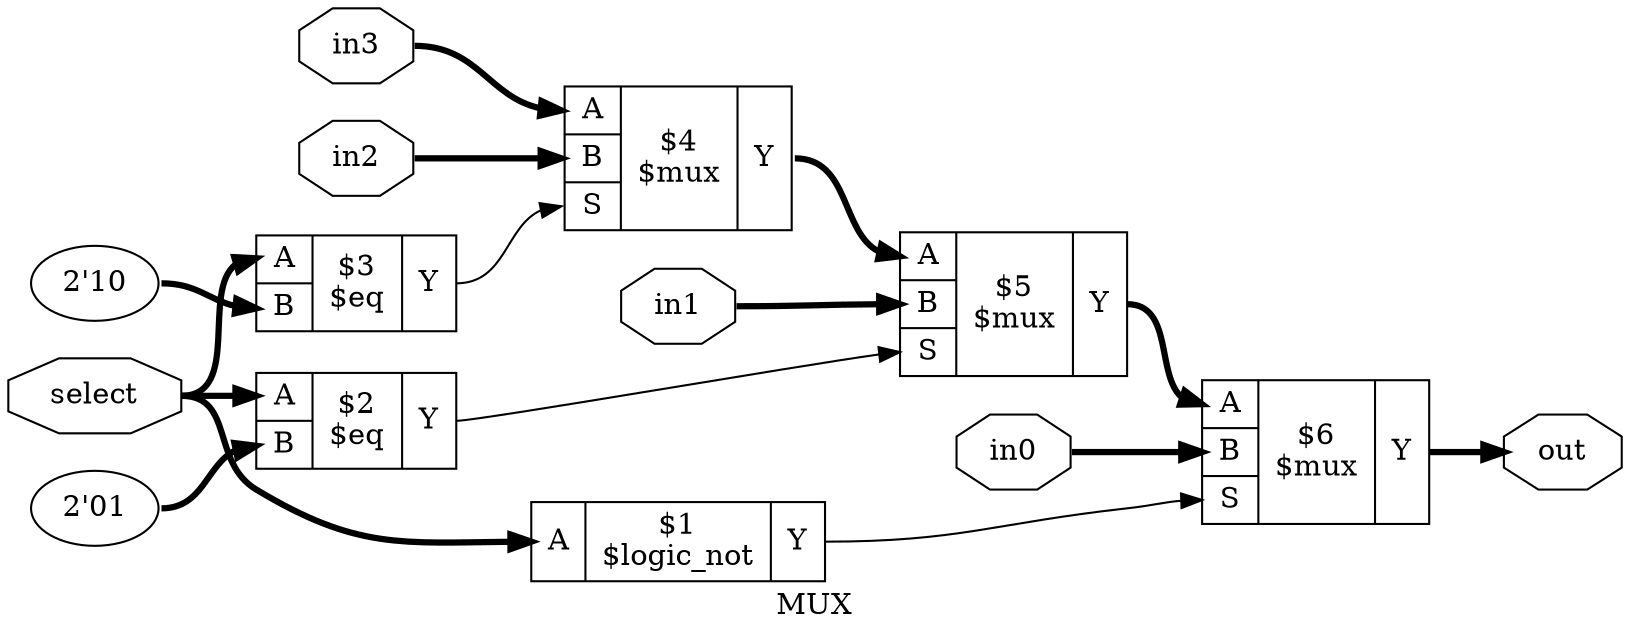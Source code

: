 digraph "MUX" {
label="MUX";
rankdir="LR";
remincross=true;
n6 [ shape=octagon, label="in0", color="black", fontcolor="black"];
n7 [ shape=octagon, label="in1", color="black", fontcolor="black"];
n8 [ shape=octagon, label="in2", color="black", fontcolor="black"];
n9 [ shape=octagon, label="in3", color="black", fontcolor="black"];
n10 [ shape=octagon, label="out", color="black", fontcolor="black"];
n11 [ shape=octagon, label="select", color="black", fontcolor="black"];
c14 [ shape=record, label="{{<p12> A}|$1\n$logic_not|{<p13> Y}}",  ];
v0 [ label="2'01" ];
c16 [ shape=record, label="{{<p12> A|<p15> B}|$2\n$eq|{<p13> Y}}",  ];
v1 [ label="2'10" ];
c17 [ shape=record, label="{{<p12> A|<p15> B}|$3\n$eq|{<p13> Y}}",  ];
c19 [ shape=record, label="{{<p12> A|<p15> B|<p18> S}|$4\n$mux|{<p13> Y}}",  ];
c20 [ shape=record, label="{{<p12> A|<p15> B|<p18> S}|$5\n$mux|{<p13> Y}}",  ];
c21 [ shape=record, label="{{<p12> A|<p15> B|<p18> S}|$6\n$mux|{<p13> Y}}",  ];
c14:p13:e -> c21:p18:w [color="black", fontcolor="black", label=""];
c21:p13:e -> n10:w [color="black", fontcolor="black", style="setlinewidth(3)", label=""];
n11:e -> c14:p12:w [color="black", fontcolor="black", style="setlinewidth(3)", label=""];
n11:e -> c16:p12:w [color="black", fontcolor="black", style="setlinewidth(3)", label=""];
n11:e -> c17:p12:w [color="black", fontcolor="black", style="setlinewidth(3)", label=""];
c16:p13:e -> c20:p18:w [color="black", fontcolor="black", label=""];
c17:p13:e -> c19:p18:w [color="black", fontcolor="black", label=""];
c19:p13:e -> c20:p12:w [color="black", fontcolor="black", style="setlinewidth(3)", label=""];
c20:p13:e -> c21:p12:w [color="black", fontcolor="black", style="setlinewidth(3)", label=""];
n6:e -> c21:p15:w [color="black", fontcolor="black", style="setlinewidth(3)", label=""];
n7:e -> c20:p15:w [color="black", fontcolor="black", style="setlinewidth(3)", label=""];
n8:e -> c19:p15:w [color="black", fontcolor="black", style="setlinewidth(3)", label=""];
n9:e -> c19:p12:w [color="black", fontcolor="black", style="setlinewidth(3)", label=""];
v0:e -> c16:p15:w [color="black", fontcolor="black", style="setlinewidth(3)", label=""];
v1:e -> c17:p15:w [color="black", fontcolor="black", style="setlinewidth(3)", label=""];
}
